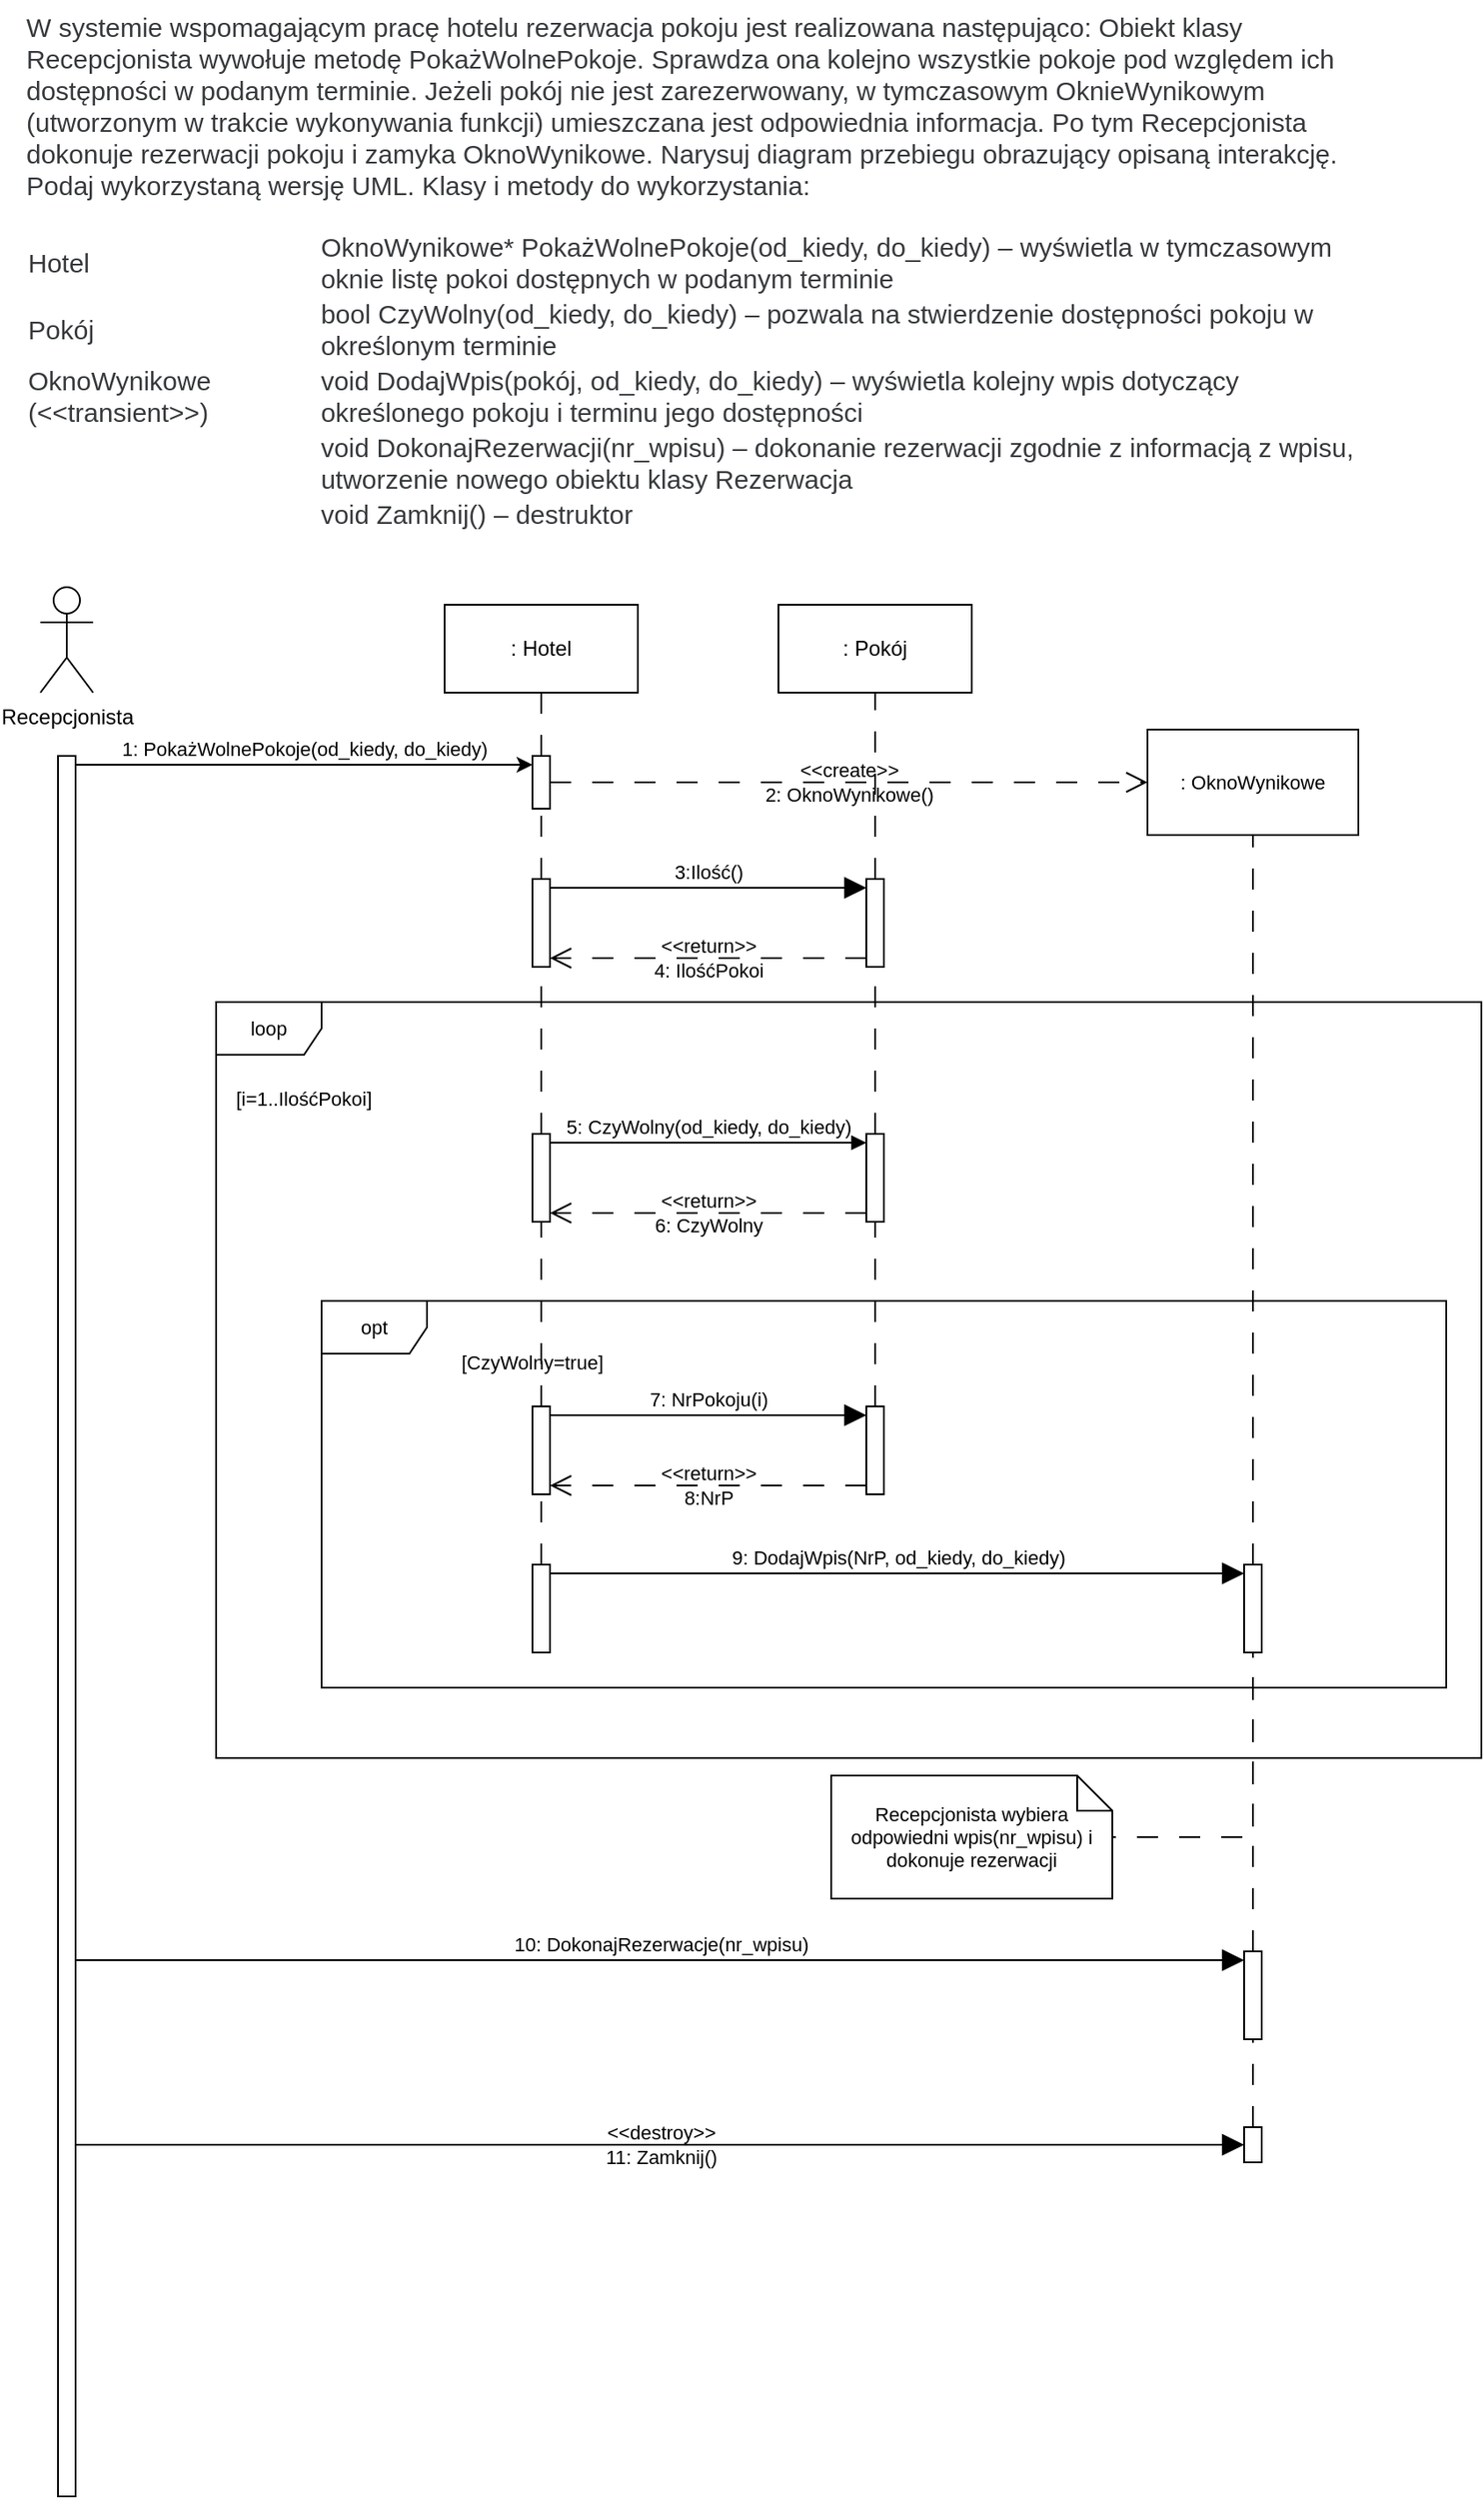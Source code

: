 <mxfile version="24.2.5" type="github">
  <diagram name="Strona-1" id="8ww9L-g64IQBj1eRSzWD">
    <mxGraphModel dx="1089" dy="1092" grid="1" gridSize="10" guides="1" tooltips="1" connect="1" arrows="1" fold="1" page="1" pageScale="1" pageWidth="1169" pageHeight="827" math="0" shadow="0">
      <root>
        <mxCell id="0" />
        <mxCell id="1" parent="0" />
        <mxCell id="YFiqXwNewB6xpeX7jggf-1" value="&lt;p style=&quot;box-sizing: border-box; margin-top: 0px; margin-bottom: 1rem; color: rgb(55, 58, 60); font-family: Poppins, sans-serif; font-size: 15px; font-style: normal; font-variant-ligatures: normal; font-variant-caps: normal; font-weight: 400; letter-spacing: normal; orphans: 2; text-align: left; text-indent: 0px; text-transform: none; widows: 2; word-spacing: 0px; -webkit-text-stroke-width: 0px; white-space: normal; background-color: rgb(255, 255, 255); text-decoration-thickness: initial; text-decoration-style: initial; text-decoration-color: initial;&quot;&gt;W systemie wspomagającym pracę hotelu rezerwacja pokoju jest realizowana następująco: Obiekt klasy Recepcjonista wywołuje metodę PokażWolnePokoje. Sprawdza ona kolejno wszystkie pokoje pod względem ich dostępności w podanym terminie. Jeżeli pokój nie jest zarezerwowany, w tymczasowym OknieWynikowym (utworzonym w trakcie wykonywania funkcji) umieszczana jest odpowiednia informacja. Po tym Recepcjonista dokonuje rezerwacji pokoju i zamyka OknoWynikowe. Narysuj diagram przebiegu obrazujący opisaną interakcję. Podaj wykorzystaną wersję UML. Klasy i metody do wykorzystania:&amp;nbsp;&lt;br style=&quot;box-sizing: border-box;&quot;&gt;&lt;/p&gt;&lt;table style=&quot;box-sizing: border-box; border-collapse: collapse; color: rgb(55, 58, 60); font-family: Poppins, sans-serif; font-size: 15px; font-style: normal; font-variant-ligatures: normal; font-variant-caps: normal; font-weight: 400; letter-spacing: normal; orphans: 2; text-align: left; text-transform: none; widows: 2; word-spacing: 0px; -webkit-text-stroke-width: 0px; white-space: normal; background-color: rgb(255, 255, 255); text-decoration-thickness: initial; text-decoration-style: initial; text-decoration-color: initial;&quot;&gt;&lt;tbody style=&quot;box-sizing: border-box;&quot;&gt;&lt;tr style=&quot;box-sizing: border-box;&quot;&gt;&lt;td style=&quot;box-sizing: border-box;&quot;&gt;Hotel&lt;br style=&quot;box-sizing: border-box;&quot;&gt;&lt;/td&gt;&lt;td style=&quot;box-sizing: border-box;&quot;&gt;OknoWynikowe* PokażWolnePokoje(od_kiedy, do_kiedy) – wyświetla w tymczasowym oknie listę pokoi dostępnych w podanym terminie&lt;br style=&quot;box-sizing: border-box;&quot;&gt;&lt;/td&gt;&lt;/tr&gt;&lt;tr style=&quot;box-sizing: border-box;&quot;&gt;&lt;td style=&quot;box-sizing: border-box;&quot;&gt;Pokój&lt;br style=&quot;box-sizing: border-box;&quot;&gt;&lt;/td&gt;&lt;td style=&quot;box-sizing: border-box;&quot;&gt;bool CzyWolny(od_kiedy, do_kiedy) – pozwala na stwierdzenie dostępności pokoju w określonym terminie&lt;br style=&quot;box-sizing: border-box;&quot;&gt;&lt;/td&gt;&lt;/tr&gt;&lt;tr style=&quot;box-sizing: border-box;&quot;&gt;&lt;td style=&quot;box-sizing: border-box;&quot;&gt;OknoWynikowe (&amp;lt;&amp;lt;transient&amp;gt;&amp;gt;)&lt;br style=&quot;box-sizing: border-box;&quot;&gt;&lt;/td&gt;&lt;td style=&quot;box-sizing: border-box;&quot;&gt;void DodajWpis(pokój, od_kiedy, do_kiedy) – wyświetla kolejny wpis dotyczący określonego pokoju i terminu jego dostępności&lt;br style=&quot;box-sizing: border-box;&quot;&gt;&lt;/td&gt;&lt;/tr&gt;&lt;tr style=&quot;box-sizing: border-box;&quot;&gt;&lt;td style=&quot;box-sizing: border-box;&quot;&gt;&amp;nbsp;&lt;br style=&quot;box-sizing: border-box;&quot;&gt;&lt;/td&gt;&lt;td style=&quot;box-sizing: border-box;&quot;&gt;void DokonajRezerwacji(nr_wpisu) – dokonanie rezerwacji zgodnie z informacją z wpisu, utworzenie nowego obiektu klasy Rezerwacja&lt;br style=&quot;box-sizing: border-box;&quot;&gt;&lt;/td&gt;&lt;/tr&gt;&lt;tr style=&quot;box-sizing: border-box;&quot;&gt;&lt;td style=&quot;box-sizing: border-box;&quot;&gt;&amp;nbsp;&lt;br style=&quot;box-sizing: border-box;&quot;&gt;&lt;/td&gt;&lt;td style=&quot;box-sizing: border-box;&quot;&gt;void Zamknij() – destruktor&lt;/td&gt;&lt;/tr&gt;&lt;/tbody&gt;&lt;/table&gt;" style="text;whiteSpace=wrap;html=1;" vertex="1" parent="1">
          <mxGeometry x="190" y="20" width="770" height="310" as="geometry" />
        </mxCell>
        <mxCell id="YFiqXwNewB6xpeX7jggf-7" value="Recepcjonista" style="shape=umlActor;verticalLabelPosition=bottom;verticalAlign=top;html=1;" vertex="1" parent="1">
          <mxGeometry x="200" y="354" width="30" height="60" as="geometry" />
        </mxCell>
        <mxCell id="YFiqXwNewB6xpeX7jggf-23" value="1: PokażWolnePokoje(od_kiedy, do_kiedy)" style="edgeStyle=orthogonalEdgeStyle;rounded=0;orthogonalLoop=1;jettySize=auto;html=1;curved=0;exitX=1;exitY=0;exitDx=0;exitDy=5;exitPerimeter=0;entryX=0;entryY=0;entryDx=0;entryDy=5;entryPerimeter=0;labelBackgroundColor=none;verticalAlign=bottom;" edge="1" parent="1" source="YFiqXwNewB6xpeX7jggf-8" target="YFiqXwNewB6xpeX7jggf-18">
          <mxGeometry relative="1" as="geometry">
            <mxPoint as="offset" />
          </mxGeometry>
        </mxCell>
        <mxCell id="YFiqXwNewB6xpeX7jggf-8" value="" style="html=1;points=[[0,0,0,0,5],[0,1,0,0,-5],[1,0,0,0,5],[1,1,0,0,-5]];perimeter=orthogonalPerimeter;outlineConnect=0;targetShapes=umlLifeline;portConstraint=eastwest;newEdgeStyle={&quot;curved&quot;:0,&quot;rounded&quot;:0};" vertex="1" parent="1">
          <mxGeometry x="210" y="450" width="10" height="990" as="geometry" />
        </mxCell>
        <mxCell id="YFiqXwNewB6xpeX7jggf-9" value=": Hotel" style="html=1;whiteSpace=wrap;" vertex="1" parent="1">
          <mxGeometry x="430" y="364" width="110" height="50" as="geometry" />
        </mxCell>
        <mxCell id="YFiqXwNewB6xpeX7jggf-10" value=": Pokój" style="html=1;whiteSpace=wrap;" vertex="1" parent="1">
          <mxGeometry x="620" y="364" width="110" height="50" as="geometry" />
        </mxCell>
        <mxCell id="YFiqXwNewB6xpeX7jggf-47" value="&amp;lt;&amp;lt;create&amp;gt;&amp;gt;&lt;div&gt;2: OknoWynikowe()&lt;/div&gt;" style="edgeStyle=orthogonalEdgeStyle;curved=0;rounded=0;orthogonalLoop=1;jettySize=auto;html=1;dashed=1;dashPattern=12 12;strokeColor=default;align=center;verticalAlign=middle;fontFamily=Helvetica;fontSize=11;fontColor=default;labelBackgroundColor=none;endArrow=open;endFill=0;endSize=10;startSize=6;" edge="1" parent="1" source="YFiqXwNewB6xpeX7jggf-18" target="YFiqXwNewB6xpeX7jggf-48">
          <mxGeometry relative="1" as="geometry">
            <mxPoint x="830" y="465" as="targetPoint" />
          </mxGeometry>
        </mxCell>
        <mxCell id="YFiqXwNewB6xpeX7jggf-18" value="" style="html=1;points=[[0,0,0,0,5],[0,1,0,0,-5],[1,0,0,0,5],[1,1,0,0,-5]];perimeter=orthogonalPerimeter;outlineConnect=0;targetShapes=umlLifeline;portConstraint=eastwest;newEdgeStyle={&quot;curved&quot;:0,&quot;rounded&quot;:0};" vertex="1" parent="1">
          <mxGeometry x="480" y="450" width="10" height="30" as="geometry" />
        </mxCell>
        <mxCell id="YFiqXwNewB6xpeX7jggf-19" value="" style="endArrow=none;dashed=1;html=1;rounded=0;dashPattern=12 12;entryX=0.5;entryY=1;entryDx=0;entryDy=0;" edge="1" parent="1" source="YFiqXwNewB6xpeX7jggf-18" target="YFiqXwNewB6xpeX7jggf-9">
          <mxGeometry width="50" height="50" relative="1" as="geometry">
            <mxPoint x="380" y="570" as="sourcePoint" />
            <mxPoint x="380" y="480" as="targetPoint" />
          </mxGeometry>
        </mxCell>
        <mxCell id="YFiqXwNewB6xpeX7jggf-48" value=": OknoWynikowe" style="rounded=0;whiteSpace=wrap;html=1;fontFamily=Helvetica;fontSize=11;fontColor=default;labelBackgroundColor=none;" vertex="1" parent="1">
          <mxGeometry x="830" y="435" width="120" height="60" as="geometry" />
        </mxCell>
        <mxCell id="YFiqXwNewB6xpeX7jggf-49" value="" style="endArrow=none;dashed=1;html=1;rounded=0;dashPattern=12 12;" edge="1" parent="1" source="YFiqXwNewB6xpeX7jggf-63" target="YFiqXwNewB6xpeX7jggf-18">
          <mxGeometry width="50" height="50" relative="1" as="geometry">
            <mxPoint x="485" y="590" as="sourcePoint" />
            <mxPoint x="490" y="490" as="targetPoint" />
          </mxGeometry>
        </mxCell>
        <mxCell id="YFiqXwNewB6xpeX7jggf-50" value="" style="endArrow=none;dashed=1;html=1;rounded=0;dashPattern=12 12;" edge="1" parent="1" source="YFiqXwNewB6xpeX7jggf-65" target="YFiqXwNewB6xpeX7jggf-10">
          <mxGeometry width="50" height="50" relative="1" as="geometry">
            <mxPoint x="675" y="590" as="sourcePoint" />
            <mxPoint x="670" y="495" as="targetPoint" />
          </mxGeometry>
        </mxCell>
        <mxCell id="YFiqXwNewB6xpeX7jggf-52" value="" style="html=1;points=[[0,0,0,0,5],[0,1,0,0,-5],[1,0,0,0,5],[1,1,0,0,-5]];perimeter=orthogonalPerimeter;outlineConnect=0;targetShapes=umlLifeline;portConstraint=eastwest;newEdgeStyle={&quot;curved&quot;:0,&quot;rounded&quot;:0};fontFamily=Helvetica;fontSize=11;fontColor=default;labelBackgroundColor=none;" vertex="1" parent="1">
          <mxGeometry x="480" y="665" width="10" height="50" as="geometry" />
        </mxCell>
        <mxCell id="YFiqXwNewB6xpeX7jggf-53" value="" style="html=1;points=[[0,0,0,0,5],[0,1,0,0,-5],[1,0,0,0,5],[1,1,0,0,-5]];perimeter=orthogonalPerimeter;outlineConnect=0;targetShapes=umlLifeline;portConstraint=eastwest;newEdgeStyle={&quot;curved&quot;:0,&quot;rounded&quot;:0};fontFamily=Helvetica;fontSize=11;fontColor=default;labelBackgroundColor=none;" vertex="1" parent="1">
          <mxGeometry x="670" y="665" width="10" height="50" as="geometry" />
        </mxCell>
        <mxCell id="YFiqXwNewB6xpeX7jggf-54" value="5: CzyWolny(od_kiedy, do_kiedy)" style="edgeStyle=orthogonalEdgeStyle;curved=0;rounded=0;orthogonalLoop=1;jettySize=auto;html=1;exitX=1;exitY=0;exitDx=0;exitDy=5;exitPerimeter=0;entryX=0;entryY=0;entryDx=0;entryDy=5;entryPerimeter=0;strokeColor=default;align=center;verticalAlign=bottom;fontFamily=Helvetica;fontSize=11;fontColor=default;labelBackgroundColor=none;endArrow=block;endFill=1;" edge="1" parent="1" source="YFiqXwNewB6xpeX7jggf-52" target="YFiqXwNewB6xpeX7jggf-53">
          <mxGeometry relative="1" as="geometry" />
        </mxCell>
        <mxCell id="YFiqXwNewB6xpeX7jggf-55" value="&amp;lt;&amp;lt;return&amp;gt;&amp;gt;&lt;div&gt;6: CzyWolny&lt;/div&gt;" style="edgeStyle=orthogonalEdgeStyle;curved=0;rounded=0;orthogonalLoop=1;jettySize=auto;html=1;exitX=0;exitY=1;exitDx=0;exitDy=-5;exitPerimeter=0;entryX=1;entryY=1;entryDx=0;entryDy=-5;entryPerimeter=0;dashed=1;dashPattern=12 12;strokeColor=default;align=center;verticalAlign=middle;fontFamily=Helvetica;fontSize=11;fontColor=default;labelBackgroundColor=none;endArrow=open;endFill=0;endSize=10;" edge="1" parent="1" source="YFiqXwNewB6xpeX7jggf-53" target="YFiqXwNewB6xpeX7jggf-52">
          <mxGeometry relative="1" as="geometry" />
        </mxCell>
        <mxCell id="YFiqXwNewB6xpeX7jggf-56" value="loop" style="shape=umlFrame;whiteSpace=wrap;html=1;pointerEvents=0;fontFamily=Helvetica;fontSize=11;fontColor=default;labelBackgroundColor=none;" vertex="1" parent="1">
          <mxGeometry x="300" y="590" width="720" height="430" as="geometry" />
        </mxCell>
        <mxCell id="YFiqXwNewB6xpeX7jggf-58" value="[i=1..IlośćPokoi]" style="text;strokeColor=none;align=center;fillColor=none;html=1;verticalAlign=middle;whiteSpace=wrap;rounded=0;fontFamily=Helvetica;fontSize=11;fontColor=default;labelBackgroundColor=none;" vertex="1" parent="1">
          <mxGeometry x="320" y="630" width="60" height="30" as="geometry" />
        </mxCell>
        <mxCell id="YFiqXwNewB6xpeX7jggf-64" value="" style="endArrow=none;dashed=1;html=1;rounded=0;dashPattern=12 12;" edge="1" parent="1" source="YFiqXwNewB6xpeX7jggf-52" target="YFiqXwNewB6xpeX7jggf-63">
          <mxGeometry width="50" height="50" relative="1" as="geometry">
            <mxPoint x="480" y="725" as="sourcePoint" />
            <mxPoint x="480" y="480" as="targetPoint" />
          </mxGeometry>
        </mxCell>
        <mxCell id="YFiqXwNewB6xpeX7jggf-63" value="" style="html=1;points=[[0,0,0,0,5],[0,1,0,0,-5],[1,0,0,0,5],[1,1,0,0,-5]];perimeter=orthogonalPerimeter;outlineConnect=0;targetShapes=umlLifeline;portConstraint=eastwest;newEdgeStyle={&quot;curved&quot;:0,&quot;rounded&quot;:0};fontFamily=Helvetica;fontSize=11;fontColor=default;labelBackgroundColor=none;" vertex="1" parent="1">
          <mxGeometry x="480" y="520" width="10" height="50" as="geometry" />
        </mxCell>
        <mxCell id="YFiqXwNewB6xpeX7jggf-66" value="" style="endArrow=none;dashed=1;html=1;rounded=0;dashPattern=12 12;" edge="1" parent="1" source="YFiqXwNewB6xpeX7jggf-53" target="YFiqXwNewB6xpeX7jggf-65">
          <mxGeometry width="50" height="50" relative="1" as="geometry">
            <mxPoint x="670" y="725" as="sourcePoint" />
            <mxPoint x="674" y="414" as="targetPoint" />
          </mxGeometry>
        </mxCell>
        <mxCell id="YFiqXwNewB6xpeX7jggf-65" value="" style="html=1;points=[[0,0,0,0,5],[0,1,0,0,-5],[1,0,0,0,5],[1,1,0,0,-5]];perimeter=orthogonalPerimeter;outlineConnect=0;targetShapes=umlLifeline;portConstraint=eastwest;newEdgeStyle={&quot;curved&quot;:0,&quot;rounded&quot;:0};fontFamily=Helvetica;fontSize=11;fontColor=default;labelBackgroundColor=none;" vertex="1" parent="1">
          <mxGeometry x="670" y="520" width="10" height="50" as="geometry" />
        </mxCell>
        <mxCell id="YFiqXwNewB6xpeX7jggf-68" value="3:Ilość()" style="edgeStyle=orthogonalEdgeStyle;curved=0;rounded=0;orthogonalLoop=1;jettySize=auto;html=1;exitX=1;exitY=0;exitDx=0;exitDy=5;exitPerimeter=0;entryX=0;entryY=0;entryDx=0;entryDy=5;entryPerimeter=0;strokeColor=default;align=center;verticalAlign=bottom;fontFamily=Helvetica;fontSize=11;fontColor=default;labelBackgroundColor=none;endArrow=block;endFill=1;endSize=10;" edge="1" parent="1" source="YFiqXwNewB6xpeX7jggf-63" target="YFiqXwNewB6xpeX7jggf-65">
          <mxGeometry relative="1" as="geometry" />
        </mxCell>
        <mxCell id="YFiqXwNewB6xpeX7jggf-69" value="&amp;lt;&amp;lt;return&amp;gt;&amp;gt;&lt;div&gt;4: IlośćPokoi&lt;/div&gt;" style="edgeStyle=orthogonalEdgeStyle;curved=0;rounded=0;orthogonalLoop=1;jettySize=auto;html=1;exitX=0;exitY=1;exitDx=0;exitDy=-5;exitPerimeter=0;entryX=1;entryY=1;entryDx=0;entryDy=-5;entryPerimeter=0;dashed=1;dashPattern=12 12;strokeColor=default;align=center;verticalAlign=middle;fontFamily=Helvetica;fontSize=11;fontColor=default;labelBackgroundColor=none;endArrow=open;endFill=0;endSize=10;" edge="1" parent="1" source="YFiqXwNewB6xpeX7jggf-65" target="YFiqXwNewB6xpeX7jggf-63">
          <mxGeometry relative="1" as="geometry" />
        </mxCell>
        <mxCell id="YFiqXwNewB6xpeX7jggf-70" value="" style="html=1;points=[[0,0,0,0,5],[0,1,0,0,-5],[1,0,0,0,5],[1,1,0,0,-5]];perimeter=orthogonalPerimeter;outlineConnect=0;targetShapes=umlLifeline;portConstraint=eastwest;newEdgeStyle={&quot;curved&quot;:0,&quot;rounded&quot;:0};fontFamily=Helvetica;fontSize=11;fontColor=default;labelBackgroundColor=none;" vertex="1" parent="1">
          <mxGeometry x="480" y="820" width="10" height="50" as="geometry" />
        </mxCell>
        <mxCell id="YFiqXwNewB6xpeX7jggf-71" value="" style="html=1;points=[[0,0,0,0,5],[0,1,0,0,-5],[1,0,0,0,5],[1,1,0,0,-5]];perimeter=orthogonalPerimeter;outlineConnect=0;targetShapes=umlLifeline;portConstraint=eastwest;newEdgeStyle={&quot;curved&quot;:0,&quot;rounded&quot;:0};fontFamily=Helvetica;fontSize=11;fontColor=default;labelBackgroundColor=none;" vertex="1" parent="1">
          <mxGeometry x="670" y="820" width="10" height="50" as="geometry" />
        </mxCell>
        <mxCell id="YFiqXwNewB6xpeX7jggf-72" value="" style="endArrow=none;dashed=1;html=1;rounded=0;dashPattern=12 12;" edge="1" parent="1" source="YFiqXwNewB6xpeX7jggf-70" target="YFiqXwNewB6xpeX7jggf-52">
          <mxGeometry width="50" height="50" relative="1" as="geometry">
            <mxPoint x="530" y="835" as="sourcePoint" />
            <mxPoint x="530" y="740" as="targetPoint" />
          </mxGeometry>
        </mxCell>
        <mxCell id="YFiqXwNewB6xpeX7jggf-73" value="" style="endArrow=none;dashed=1;html=1;rounded=0;dashPattern=12 12;" edge="1" parent="1" source="YFiqXwNewB6xpeX7jggf-71" target="YFiqXwNewB6xpeX7jggf-53">
          <mxGeometry width="50" height="50" relative="1" as="geometry">
            <mxPoint x="600" y="842.5" as="sourcePoint" />
            <mxPoint x="600" y="747.5" as="targetPoint" />
          </mxGeometry>
        </mxCell>
        <mxCell id="YFiqXwNewB6xpeX7jggf-74" value="opt" style="shape=umlFrame;whiteSpace=wrap;html=1;pointerEvents=0;fontFamily=Helvetica;fontSize=11;fontColor=default;labelBackgroundColor=none;" vertex="1" parent="1">
          <mxGeometry x="360" y="760" width="640" height="220" as="geometry" />
        </mxCell>
        <mxCell id="YFiqXwNewB6xpeX7jggf-75" value="[CzyWolny=true]" style="text;strokeColor=none;align=center;fillColor=none;html=1;verticalAlign=middle;whiteSpace=wrap;rounded=0;fontFamily=Helvetica;fontSize=11;fontColor=default;labelBackgroundColor=none;" vertex="1" parent="1">
          <mxGeometry x="450" y="780" width="60" height="30" as="geometry" />
        </mxCell>
        <mxCell id="YFiqXwNewB6xpeX7jggf-76" value="7: NrPokoju(i)" style="edgeStyle=orthogonalEdgeStyle;curved=0;rounded=0;orthogonalLoop=1;jettySize=auto;html=1;exitX=1;exitY=0;exitDx=0;exitDy=5;exitPerimeter=0;entryX=0;entryY=0;entryDx=0;entryDy=5;entryPerimeter=0;strokeColor=default;align=center;verticalAlign=bottom;fontFamily=Helvetica;fontSize=11;fontColor=default;labelBackgroundColor=none;endArrow=block;endFill=1;endSize=10;" edge="1" parent="1" source="YFiqXwNewB6xpeX7jggf-70" target="YFiqXwNewB6xpeX7jggf-71">
          <mxGeometry relative="1" as="geometry" />
        </mxCell>
        <mxCell id="YFiqXwNewB6xpeX7jggf-77" value="&amp;lt;&amp;lt;return&amp;gt;&amp;gt;&lt;div&gt;8:NrP&lt;/div&gt;" style="edgeStyle=orthogonalEdgeStyle;curved=0;rounded=0;orthogonalLoop=1;jettySize=auto;html=1;exitX=0;exitY=1;exitDx=0;exitDy=-5;exitPerimeter=0;entryX=1;entryY=1;entryDx=0;entryDy=-5;entryPerimeter=0;dashed=1;dashPattern=12 12;strokeColor=default;align=center;verticalAlign=middle;fontFamily=Helvetica;fontSize=11;fontColor=default;labelBackgroundColor=none;endArrow=open;endFill=0;endSize=10;" edge="1" parent="1" source="YFiqXwNewB6xpeX7jggf-71" target="YFiqXwNewB6xpeX7jggf-70">
          <mxGeometry relative="1" as="geometry" />
        </mxCell>
        <mxCell id="YFiqXwNewB6xpeX7jggf-79" value="" style="html=1;points=[[0,0,0,0,5],[0,1,0,0,-5],[1,0,0,0,5],[1,1,0,0,-5]];perimeter=orthogonalPerimeter;outlineConnect=0;targetShapes=umlLifeline;portConstraint=eastwest;newEdgeStyle={&quot;curved&quot;:0,&quot;rounded&quot;:0};fontFamily=Helvetica;fontSize=11;fontColor=default;labelBackgroundColor=none;" vertex="1" parent="1">
          <mxGeometry x="480" y="910" width="10" height="50" as="geometry" />
        </mxCell>
        <mxCell id="YFiqXwNewB6xpeX7jggf-80" value="" style="html=1;points=[[0,0,0,0,5],[0,1,0,0,-5],[1,0,0,0,5],[1,1,0,0,-5]];perimeter=orthogonalPerimeter;outlineConnect=0;targetShapes=umlLifeline;portConstraint=eastwest;newEdgeStyle={&quot;curved&quot;:0,&quot;rounded&quot;:0};fontFamily=Helvetica;fontSize=11;fontColor=default;labelBackgroundColor=none;" vertex="1" parent="1">
          <mxGeometry x="885" y="910" width="10" height="50" as="geometry" />
        </mxCell>
        <mxCell id="YFiqXwNewB6xpeX7jggf-81" value="" style="endArrow=none;dashed=1;html=1;rounded=0;dashPattern=12 12;" edge="1" parent="1" source="YFiqXwNewB6xpeX7jggf-79" target="YFiqXwNewB6xpeX7jggf-70">
          <mxGeometry width="50" height="50" relative="1" as="geometry">
            <mxPoint x="530" y="1005" as="sourcePoint" />
            <mxPoint x="485" y="885" as="targetPoint" />
          </mxGeometry>
        </mxCell>
        <mxCell id="YFiqXwNewB6xpeX7jggf-82" value="" style="endArrow=none;dashed=1;html=1;rounded=0;dashPattern=12 12;" edge="1" parent="1" source="YFiqXwNewB6xpeX7jggf-80" target="YFiqXwNewB6xpeX7jggf-48">
          <mxGeometry width="50" height="50" relative="1" as="geometry">
            <mxPoint x="600" y="1012.5" as="sourcePoint" />
            <mxPoint x="675" y="885" as="targetPoint" />
          </mxGeometry>
        </mxCell>
        <mxCell id="YFiqXwNewB6xpeX7jggf-83" value="9: DodajWpis(NrP, od_kiedy, do_kiedy)" style="edgeStyle=orthogonalEdgeStyle;curved=0;rounded=0;orthogonalLoop=1;jettySize=auto;html=1;exitX=1;exitY=0;exitDx=0;exitDy=5;exitPerimeter=0;entryX=0;entryY=0;entryDx=0;entryDy=5;entryPerimeter=0;strokeColor=default;align=center;verticalAlign=bottom;fontFamily=Helvetica;fontSize=11;fontColor=default;labelBackgroundColor=none;endArrow=block;endFill=1;endSize=10;" edge="1" parent="1" source="YFiqXwNewB6xpeX7jggf-79" target="YFiqXwNewB6xpeX7jggf-80">
          <mxGeometry relative="1" as="geometry" />
        </mxCell>
        <mxCell id="YFiqXwNewB6xpeX7jggf-85" value="" style="endArrow=none;dashed=1;html=1;rounded=0;dashPattern=12 12;" edge="1" parent="1" source="YFiqXwNewB6xpeX7jggf-87" target="YFiqXwNewB6xpeX7jggf-80">
          <mxGeometry width="50" height="50" relative="1" as="geometry">
            <mxPoint x="889" y="1120" as="sourcePoint" />
            <mxPoint x="889.44" y="960" as="targetPoint" />
          </mxGeometry>
        </mxCell>
        <mxCell id="YFiqXwNewB6xpeX7jggf-87" value="" style="html=1;points=[[0,0,0,0,5],[0,1,0,0,-5],[1,0,0,0,5],[1,1,0,0,-5]];perimeter=orthogonalPerimeter;outlineConnect=0;targetShapes=umlLifeline;portConstraint=eastwest;newEdgeStyle={&quot;curved&quot;:0,&quot;rounded&quot;:0};fontFamily=Helvetica;fontSize=11;fontColor=default;labelBackgroundColor=none;" vertex="1" parent="1">
          <mxGeometry x="885" y="1130" width="10" height="50" as="geometry" />
        </mxCell>
        <mxCell id="YFiqXwNewB6xpeX7jggf-90" style="edgeStyle=orthogonalEdgeStyle;curved=0;rounded=0;orthogonalLoop=1;jettySize=auto;html=1;dashed=1;dashPattern=12 12;strokeColor=default;align=center;verticalAlign=middle;fontFamily=Helvetica;fontSize=11;fontColor=default;labelBackgroundColor=none;endArrow=none;endFill=0;endSize=10;exitX=0;exitY=0;exitDx=160;exitDy=45;exitPerimeter=0;" edge="1" parent="1" source="YFiqXwNewB6xpeX7jggf-88" target="YFiqXwNewB6xpeX7jggf-80">
          <mxGeometry relative="1" as="geometry">
            <mxPoint x="890" y="930" as="targetPoint" />
            <Array as="points">
              <mxPoint x="810" y="1065" />
              <mxPoint x="890" y="1065" />
            </Array>
          </mxGeometry>
        </mxCell>
        <mxCell id="YFiqXwNewB6xpeX7jggf-88" value="Recepcjonista wybiera odpowiedni wpis(nr_wpisu) i dokonuje rezerwacji" style="shape=note;size=20;whiteSpace=wrap;html=1;fontFamily=Helvetica;fontSize=11;fontColor=default;labelBackgroundColor=none;" vertex="1" parent="1">
          <mxGeometry x="650" y="1030" width="160" height="70" as="geometry" />
        </mxCell>
        <mxCell id="YFiqXwNewB6xpeX7jggf-92" value="10: DokonajRezerwacje(nr_wpisu)" style="edgeStyle=orthogonalEdgeStyle;curved=0;rounded=0;orthogonalLoop=1;jettySize=auto;html=1;entryX=0;entryY=0;entryDx=0;entryDy=5;entryPerimeter=0;strokeColor=default;align=center;verticalAlign=bottom;fontFamily=Helvetica;fontSize=11;fontColor=default;labelBackgroundColor=none;endArrow=block;endFill=1;endSize=10;" edge="1" parent="1" source="YFiqXwNewB6xpeX7jggf-8" target="YFiqXwNewB6xpeX7jggf-87">
          <mxGeometry relative="1" as="geometry">
            <Array as="points">
              <mxPoint x="400" y="1135" />
              <mxPoint x="400" y="1135" />
            </Array>
          </mxGeometry>
        </mxCell>
        <mxCell id="YFiqXwNewB6xpeX7jggf-93" value="" style="html=1;points=[[0,0,0,0,5],[0,1,0,0,-5],[1,0,0,0,5],[1,1,0,0,-5]];perimeter=orthogonalPerimeter;outlineConnect=0;targetShapes=umlLifeline;portConstraint=eastwest;newEdgeStyle={&quot;curved&quot;:0,&quot;rounded&quot;:0};fontFamily=Helvetica;fontSize=11;fontColor=default;labelBackgroundColor=none;" vertex="1" parent="1">
          <mxGeometry x="885" y="1230" width="10" height="20" as="geometry" />
        </mxCell>
        <mxCell id="YFiqXwNewB6xpeX7jggf-94" value="" style="endArrow=none;dashed=1;html=1;rounded=0;dashPattern=12 12;" edge="1" parent="1" source="YFiqXwNewB6xpeX7jggf-93" target="YFiqXwNewB6xpeX7jggf-87">
          <mxGeometry width="50" height="50" relative="1" as="geometry">
            <mxPoint x="900" y="1140" as="sourcePoint" />
            <mxPoint x="900" y="970" as="targetPoint" />
          </mxGeometry>
        </mxCell>
        <mxCell id="YFiqXwNewB6xpeX7jggf-95" value="&amp;lt;&amp;lt;destroy&amp;gt;&amp;gt;&lt;div&gt;11: Zamknij()&lt;/div&gt;" style="edgeStyle=orthogonalEdgeStyle;curved=0;rounded=0;orthogonalLoop=1;jettySize=auto;html=1;strokeColor=default;align=center;verticalAlign=middle;fontFamily=Helvetica;fontSize=11;fontColor=default;labelBackgroundColor=none;endArrow=block;endFill=1;endSize=10;" edge="1" parent="1" source="YFiqXwNewB6xpeX7jggf-8" target="YFiqXwNewB6xpeX7jggf-93">
          <mxGeometry relative="1" as="geometry">
            <mxPoint x="220" y="1239" as="sourcePoint" />
            <mxPoint x="885" y="1239" as="targetPoint" />
            <Array as="points">
              <mxPoint x="410" y="1240" />
              <mxPoint x="410" y="1240" />
            </Array>
          </mxGeometry>
        </mxCell>
      </root>
    </mxGraphModel>
  </diagram>
</mxfile>
